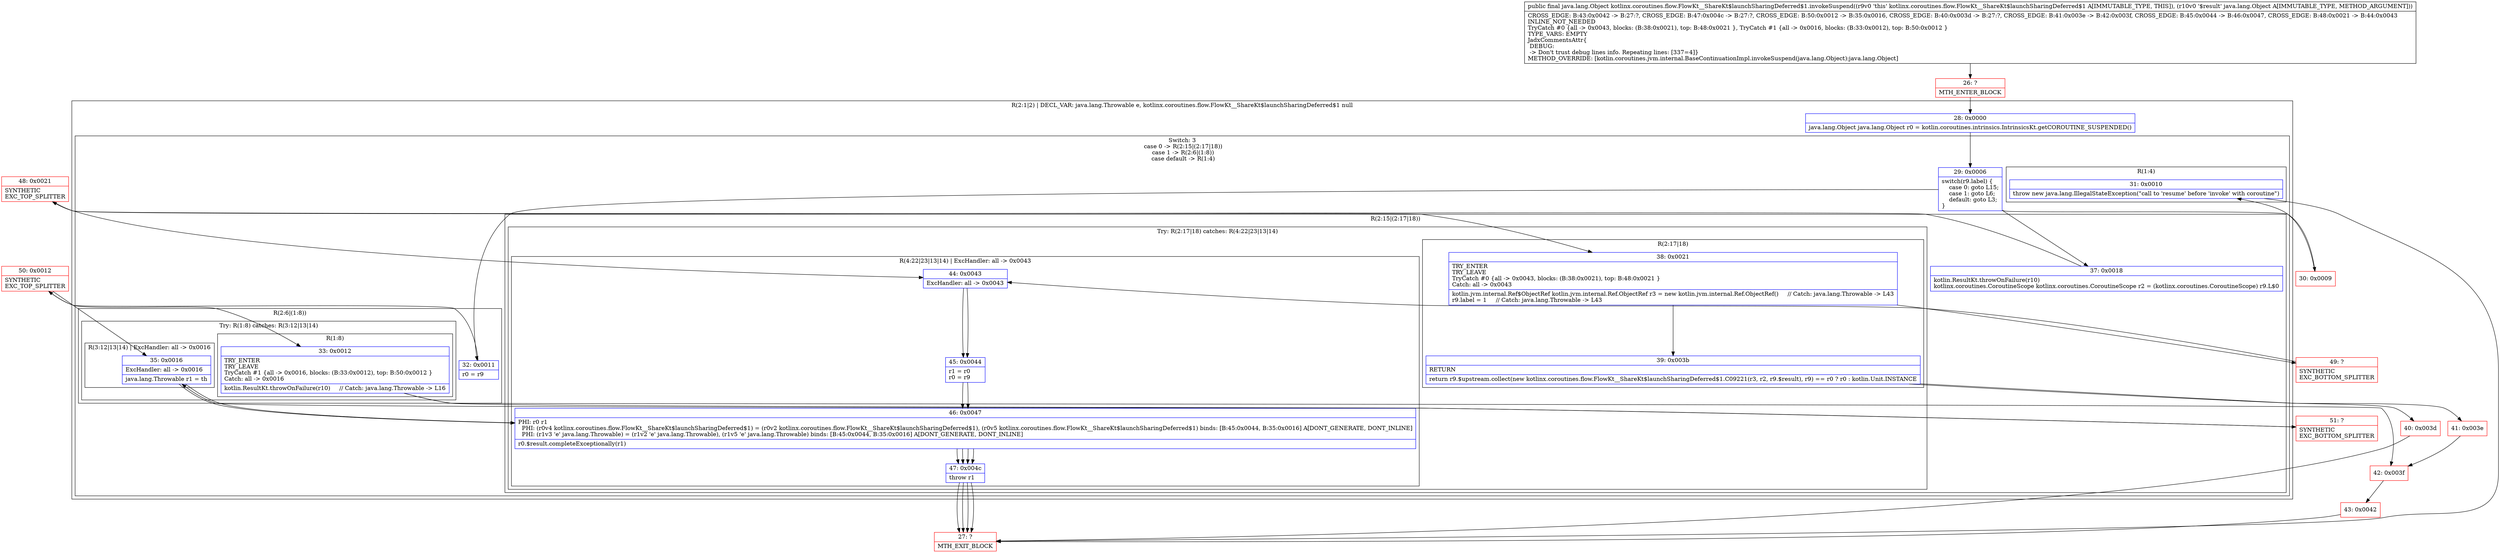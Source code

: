 digraph "CFG forkotlinx.coroutines.flow.FlowKt__ShareKt$launchSharingDeferred$1.invokeSuspend(Ljava\/lang\/Object;)Ljava\/lang\/Object;" {
subgraph cluster_Region_108877636 {
label = "R(2:1|2) | DECL_VAR: java.lang.Throwable e, kotlinx.coroutines.flow.FlowKt__ShareKt$launchSharingDeferred$1 null\l";
node [shape=record,color=blue];
Node_28 [shape=record,label="{28\:\ 0x0000|java.lang.Object java.lang.Object r0 = kotlin.coroutines.intrinsics.IntrinsicsKt.getCOROUTINE_SUSPENDED()\l}"];
subgraph cluster_SwitchRegion_23554963 {
label = "Switch: 3
 case 0 -> R(2:15|(2:17|18))
 case 1 -> R(2:6|(1:8))
 case default -> R(1:4)";
node [shape=record,color=blue];
Node_29 [shape=record,label="{29\:\ 0x0006|switch(r9.label) \{\l    case 0: goto L15;\l    case 1: goto L6;\l    default: goto L3;\l\}\l}"];
subgraph cluster_Region_609521069 {
label = "R(2:15|(2:17|18))";
node [shape=record,color=blue];
Node_37 [shape=record,label="{37\:\ 0x0018|kotlin.ResultKt.throwOnFailure(r10)\lkotlinx.coroutines.CoroutineScope kotlinx.coroutines.CoroutineScope r2 = (kotlinx.coroutines.CoroutineScope) r9.L$0\l}"];
subgraph cluster_TryCatchRegion_1526646574 {
label = "Try: R(2:17|18) catches: R(4:22|23|13|14)";
node [shape=record,color=blue];
subgraph cluster_Region_715937414 {
label = "R(2:17|18)";
node [shape=record,color=blue];
Node_38 [shape=record,label="{38\:\ 0x0021|TRY_ENTER\lTRY_LEAVE\lTryCatch #0 \{all \-\> 0x0043, blocks: (B:38:0x0021), top: B:48:0x0021 \}\lCatch: all \-\> 0x0043\l|kotlin.jvm.internal.Ref$ObjectRef kotlin.jvm.internal.Ref.ObjectRef r3 = new kotlin.jvm.internal.Ref.ObjectRef()     \/\/ Catch: java.lang.Throwable \-\> L43\lr9.label = 1     \/\/ Catch: java.lang.Throwable \-\> L43\l}"];
Node_39 [shape=record,label="{39\:\ 0x003b|RETURN\l|return r9.$upstream.collect(new kotlinx.coroutines.flow.FlowKt__ShareKt$launchSharingDeferred$1.C09221(r3, r2, r9.$result), r9) == r0 ? r0 : kotlin.Unit.INSTANCE\l}"];
}
subgraph cluster_Region_202968578 {
label = "R(4:22|23|13|14) | ExcHandler: all \-\> 0x0043\l";
node [shape=record,color=blue];
Node_44 [shape=record,label="{44\:\ 0x0043|ExcHandler: all \-\> 0x0043\l}"];
Node_45 [shape=record,label="{45\:\ 0x0044|r1 = r0\lr0 = r9\l}"];
Node_46 [shape=record,label="{46\:\ 0x0047|PHI: r0 r1 \l  PHI: (r0v4 kotlinx.coroutines.flow.FlowKt__ShareKt$launchSharingDeferred$1) = (r0v2 kotlinx.coroutines.flow.FlowKt__ShareKt$launchSharingDeferred$1), (r0v5 kotlinx.coroutines.flow.FlowKt__ShareKt$launchSharingDeferred$1) binds: [B:45:0x0044, B:35:0x0016] A[DONT_GENERATE, DONT_INLINE]\l  PHI: (r1v3 'e' java.lang.Throwable) = (r1v2 'e' java.lang.Throwable), (r1v5 'e' java.lang.Throwable) binds: [B:45:0x0044, B:35:0x0016] A[DONT_GENERATE, DONT_INLINE]\l|r0.$result.completeExceptionally(r1)\l}"];
Node_47 [shape=record,label="{47\:\ 0x004c|throw r1\l}"];
}
}
}
subgraph cluster_Region_677567828 {
label = "R(2:6|(1:8))";
node [shape=record,color=blue];
Node_32 [shape=record,label="{32\:\ 0x0011|r0 = r9\l}"];
subgraph cluster_TryCatchRegion_385372909 {
label = "Try: R(1:8) catches: R(3:12|13|14)";
node [shape=record,color=blue];
subgraph cluster_Region_1249049650 {
label = "R(1:8)";
node [shape=record,color=blue];
Node_33 [shape=record,label="{33\:\ 0x0012|TRY_ENTER\lTRY_LEAVE\lTryCatch #1 \{all \-\> 0x0016, blocks: (B:33:0x0012), top: B:50:0x0012 \}\lCatch: all \-\> 0x0016\l|kotlin.ResultKt.throwOnFailure(r10)     \/\/ Catch: java.lang.Throwable \-\> L16\l}"];
}
subgraph cluster_Region_1613934514 {
label = "R(3:12|13|14) | ExcHandler: all \-\> 0x0016\l";
node [shape=record,color=blue];
Node_35 [shape=record,label="{35\:\ 0x0016|ExcHandler: all \-\> 0x0016\l|java.lang.Throwable r1 = th\l}"];
Node_46 [shape=record,label="{46\:\ 0x0047|PHI: r0 r1 \l  PHI: (r0v4 kotlinx.coroutines.flow.FlowKt__ShareKt$launchSharingDeferred$1) = (r0v2 kotlinx.coroutines.flow.FlowKt__ShareKt$launchSharingDeferred$1), (r0v5 kotlinx.coroutines.flow.FlowKt__ShareKt$launchSharingDeferred$1) binds: [B:45:0x0044, B:35:0x0016] A[DONT_GENERATE, DONT_INLINE]\l  PHI: (r1v3 'e' java.lang.Throwable) = (r1v2 'e' java.lang.Throwable), (r1v5 'e' java.lang.Throwable) binds: [B:45:0x0044, B:35:0x0016] A[DONT_GENERATE, DONT_INLINE]\l|r0.$result.completeExceptionally(r1)\l}"];
Node_47 [shape=record,label="{47\:\ 0x004c|throw r1\l}"];
}
}
}
subgraph cluster_Region_1894989084 {
label = "R(1:4)";
node [shape=record,color=blue];
Node_31 [shape=record,label="{31\:\ 0x0010|throw new java.lang.IllegalStateException(\"call to 'resume' before 'invoke' with coroutine\")\l}"];
}
}
}
subgraph cluster_Region_1613934514 {
label = "R(3:12|13|14) | ExcHandler: all \-\> 0x0016\l";
node [shape=record,color=blue];
Node_35 [shape=record,label="{35\:\ 0x0016|ExcHandler: all \-\> 0x0016\l|java.lang.Throwable r1 = th\l}"];
Node_46 [shape=record,label="{46\:\ 0x0047|PHI: r0 r1 \l  PHI: (r0v4 kotlinx.coroutines.flow.FlowKt__ShareKt$launchSharingDeferred$1) = (r0v2 kotlinx.coroutines.flow.FlowKt__ShareKt$launchSharingDeferred$1), (r0v5 kotlinx.coroutines.flow.FlowKt__ShareKt$launchSharingDeferred$1) binds: [B:45:0x0044, B:35:0x0016] A[DONT_GENERATE, DONT_INLINE]\l  PHI: (r1v3 'e' java.lang.Throwable) = (r1v2 'e' java.lang.Throwable), (r1v5 'e' java.lang.Throwable) binds: [B:45:0x0044, B:35:0x0016] A[DONT_GENERATE, DONT_INLINE]\l|r0.$result.completeExceptionally(r1)\l}"];
Node_47 [shape=record,label="{47\:\ 0x004c|throw r1\l}"];
}
subgraph cluster_Region_202968578 {
label = "R(4:22|23|13|14) | ExcHandler: all \-\> 0x0043\l";
node [shape=record,color=blue];
Node_44 [shape=record,label="{44\:\ 0x0043|ExcHandler: all \-\> 0x0043\l}"];
Node_45 [shape=record,label="{45\:\ 0x0044|r1 = r0\lr0 = r9\l}"];
Node_46 [shape=record,label="{46\:\ 0x0047|PHI: r0 r1 \l  PHI: (r0v4 kotlinx.coroutines.flow.FlowKt__ShareKt$launchSharingDeferred$1) = (r0v2 kotlinx.coroutines.flow.FlowKt__ShareKt$launchSharingDeferred$1), (r0v5 kotlinx.coroutines.flow.FlowKt__ShareKt$launchSharingDeferred$1) binds: [B:45:0x0044, B:35:0x0016] A[DONT_GENERATE, DONT_INLINE]\l  PHI: (r1v3 'e' java.lang.Throwable) = (r1v2 'e' java.lang.Throwable), (r1v5 'e' java.lang.Throwable) binds: [B:45:0x0044, B:35:0x0016] A[DONT_GENERATE, DONT_INLINE]\l|r0.$result.completeExceptionally(r1)\l}"];
Node_47 [shape=record,label="{47\:\ 0x004c|throw r1\l}"];
}
Node_26 [shape=record,color=red,label="{26\:\ ?|MTH_ENTER_BLOCK\l}"];
Node_30 [shape=record,color=red,label="{30\:\ 0x0009}"];
Node_27 [shape=record,color=red,label="{27\:\ ?|MTH_EXIT_BLOCK\l}"];
Node_50 [shape=record,color=red,label="{50\:\ 0x0012|SYNTHETIC\lEXC_TOP_SPLITTER\l}"];
Node_42 [shape=record,color=red,label="{42\:\ 0x003f}"];
Node_43 [shape=record,color=red,label="{43\:\ 0x0042}"];
Node_51 [shape=record,color=red,label="{51\:\ ?|SYNTHETIC\lEXC_BOTTOM_SPLITTER\l}"];
Node_48 [shape=record,color=red,label="{48\:\ 0x0021|SYNTHETIC\lEXC_TOP_SPLITTER\l}"];
Node_40 [shape=record,color=red,label="{40\:\ 0x003d}"];
Node_41 [shape=record,color=red,label="{41\:\ 0x003e}"];
Node_49 [shape=record,color=red,label="{49\:\ ?|SYNTHETIC\lEXC_BOTTOM_SPLITTER\l}"];
MethodNode[shape=record,label="{public final java.lang.Object kotlinx.coroutines.flow.FlowKt__ShareKt$launchSharingDeferred$1.invokeSuspend((r9v0 'this' kotlinx.coroutines.flow.FlowKt__ShareKt$launchSharingDeferred$1 A[IMMUTABLE_TYPE, THIS]), (r10v0 '$result' java.lang.Object A[IMMUTABLE_TYPE, METHOD_ARGUMENT]))  | CROSS_EDGE: B:43:0x0042 \-\> B:27:?, CROSS_EDGE: B:47:0x004c \-\> B:27:?, CROSS_EDGE: B:50:0x0012 \-\> B:35:0x0016, CROSS_EDGE: B:40:0x003d \-\> B:27:?, CROSS_EDGE: B:41:0x003e \-\> B:42:0x003f, CROSS_EDGE: B:45:0x0044 \-\> B:46:0x0047, CROSS_EDGE: B:48:0x0021 \-\> B:44:0x0043\lINLINE_NOT_NEEDED\lTryCatch #0 \{all \-\> 0x0043, blocks: (B:38:0x0021), top: B:48:0x0021 \}, TryCatch #1 \{all \-\> 0x0016, blocks: (B:33:0x0012), top: B:50:0x0012 \}\lTYPE_VARS: EMPTY\lJadxCommentsAttr\{\l DEBUG: \l \-\> Don't trust debug lines info. Repeating lines: [337=4]\}\lMETHOD_OVERRIDE: [kotlin.coroutines.jvm.internal.BaseContinuationImpl.invokeSuspend(java.lang.Object):java.lang.Object]\l}"];
MethodNode -> Node_26;Node_28 -> Node_29;
Node_29 -> Node_30;
Node_29 -> Node_32;
Node_29 -> Node_37;
Node_37 -> Node_48;
Node_38 -> Node_39;
Node_38 -> Node_49;
Node_39 -> Node_40;
Node_39 -> Node_41;
Node_44 -> Node_45;
Node_45 -> Node_46;
Node_46 -> Node_47;
Node_47 -> Node_27;
Node_32 -> Node_50;
Node_33 -> Node_42;
Node_33 -> Node_51;
Node_35 -> Node_46;
Node_46 -> Node_47;
Node_47 -> Node_27;
Node_31 -> Node_27;
Node_35 -> Node_46;
Node_46 -> Node_47;
Node_47 -> Node_27;
Node_44 -> Node_45;
Node_45 -> Node_46;
Node_46 -> Node_47;
Node_47 -> Node_27;
Node_26 -> Node_28;
Node_30 -> Node_31;
Node_50 -> Node_33;
Node_50 -> Node_35;
Node_42 -> Node_43;
Node_43 -> Node_27;
Node_51 -> Node_35;
Node_48 -> Node_38;
Node_48 -> Node_44;
Node_40 -> Node_27;
Node_41 -> Node_42;
Node_49 -> Node_44;
}

